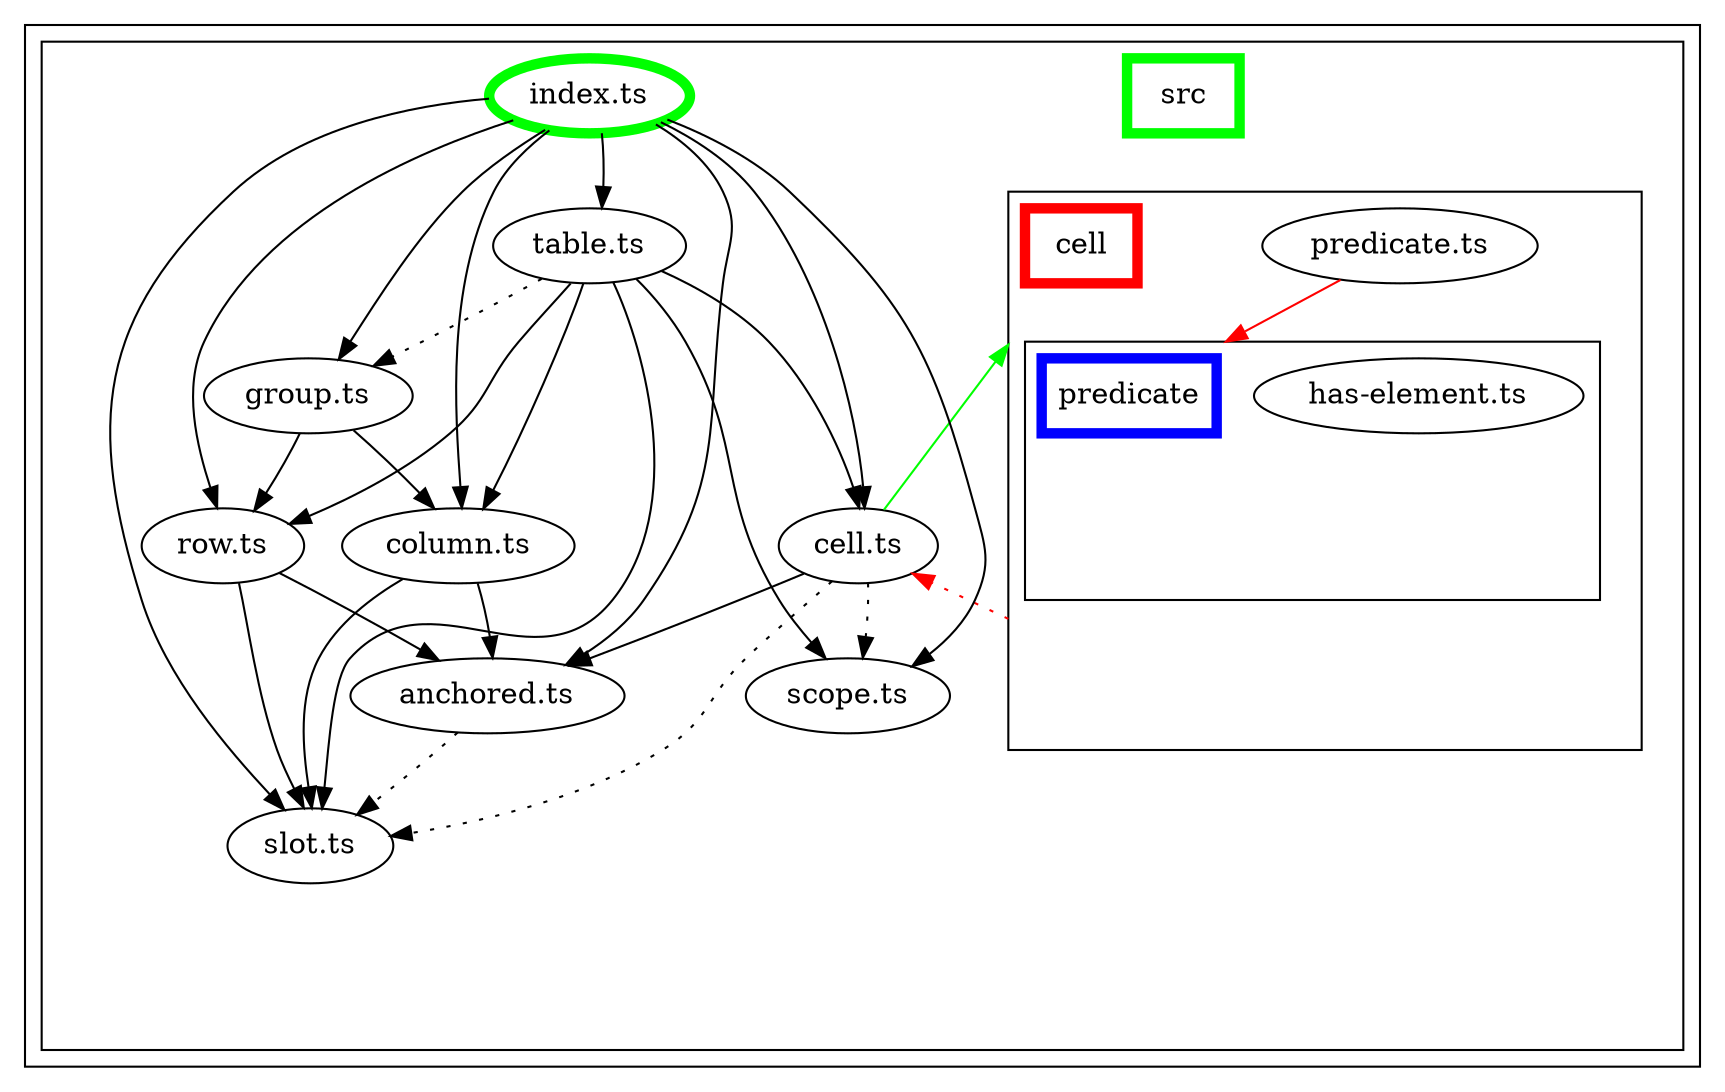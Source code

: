 digraph "dependency-graph-@siteimprove/alfa-table" {
  compound = true;
  "src/column.ts";
  "src/row.ts";
  "src/slot.ts";
  "src/anchored.ts";
  "src/cell/predicate/has-element.ts";
  "name_src/cell/predicate";
  "src/cell.ts";
  "src/group.ts";
  "src/scope.ts";
  "src/table.ts";
  "src/cell/predicate.ts";
  "name_src/cell";
  "exit_src/cell";
  subgraph "cluster_src" {
    color = "#000000";
    label = "";
    "exit_src" [
      style = "invis";
    ];
    subgraph "cluster_src" {
      color = "#000000";
      label = "";
      "name_src" [
        penwidth = 5;
        shape = "rectangle";
        color = "#00ff00";
        label = "src";
      ];
      "exit_src" [
        style = "invis";
      ];
      "src/group.ts" [
        label = "group.ts";
      ];
      "src/slot.ts" [
        label = "slot.ts";
      ];
      "src/anchored.ts" [
        label = "anchored.ts";
      ];
      "src/column.ts" [
        label = "column.ts";
      ];
      "src/row.ts" [
        label = "row.ts";
      ];
      "src/index.ts" [
        label = "index.ts";
        color = "#00ff00";
        penwidth = 5;
      ];
      "src/table.ts" [
        label = "table.ts";
      ];
      "src/scope.ts" [
        label = "scope.ts";
      ];
      "src/cell.ts" [
        label = "cell.ts";
      ];
      subgraph "cluster_src/cell" {
        color = "#000000";
        label = "";
        "name_src/cell" [
          penwidth = 5;
          shape = "rectangle";
          color = "#ff0000";
          label = "cell";
        ];
        "exit_src/cell" [
          style = "invis";
        ];
        "src/cell/predicate.ts" [
          label = "predicate.ts";
        ];
        subgraph "cluster_src/cell/predicate" {
          color = "#000000";
          label = "";
          "name_src/cell/predicate" [
            penwidth = 5;
            shape = "rectangle";
            color = "#0000ff";
            label = "predicate";
          ];
          "exit_src/cell/predicate" [
            style = "invis";
          ];
          "src/cell/predicate/has-element.ts" [
            label = "has-element.ts";
          ];
          "src/cell/predicate/has-element.ts" -> "exit_src/cell/predicate" [
            style = "invis";
          ];
        }
        "src/cell/predicate.ts" -> "exit_src/cell" [
          style = "invis";
        ];
        "exit_src/cell/predicate" -> "exit_src/cell" [
          style = "invis";
        ];
      }
      "src/group.ts" -> "exit_src" [
        style = "invis";
      ];
      "src/slot.ts" -> "exit_src" [
        style = "invis";
      ];
      "src/anchored.ts" -> "exit_src" [
        style = "invis";
      ];
      "src/column.ts" -> "exit_src" [
        style = "invis";
      ];
      "src/row.ts" -> "exit_src" [
        style = "invis";
      ];
      "exit_src/cell" -> "exit_src" [
        style = "invis";
      ];
      "src/index.ts" -> "exit_src" [
        style = "invis";
      ];
      "src/table.ts" -> "exit_src" [
        style = "invis";
      ];
      "src/scope.ts" -> "exit_src" [
        style = "invis";
      ];
      "src/cell.ts" -> "exit_src" [
        style = "invis";
      ];
      "exit_src/cell" -> "exit_src" [
        style = "invis";
      ];
    }
    "exit_src" -> "exit_src" [
      style = "invis";
    ];
    "exit_src" -> "exit_src" [
      style = "invis";
    ];
    "exit_src" -> "exit_src" [
      style = "invis";
    ];
    "exit_src" -> "exit_src" [
      style = "invis";
    ];
    "exit_src" -> "exit_src" [
      style = "invis";
    ];
    "exit_src" -> "exit_src" [
      style = "invis";
    ];
    "exit_src" -> "exit_src" [
      style = "invis";
    ];
    "exit_src" -> "exit_src" [
      style = "invis";
    ];
    "exit_src" -> "exit_src" [
      style = "invis";
    ];
    "exit_src" -> "exit_src" [
      style = "invis";
    ];
    "exit_src" -> "exit_src" [
      style = "invis";
    ];
  }
  "src/group.ts" -> "src/column.ts" [
    style = "invis";
  ];
  "src/group.ts" -> "src/column.ts" [
    style = "solid";
    color = "black";
  ];
  "src/group.ts" -> "src/row.ts" [
    style = "invis";
  ];
  "src/group.ts" -> "src/row.ts" [
    style = "solid";
    color = "black";
  ];
  "src/anchored.ts" -> "src/slot.ts" [
    style = "invis";
  ];
  "src/anchored.ts" -> "src/slot.ts" [
    style = "dotted";
    color = "black";
  ];
  "src/column.ts" -> "src/anchored.ts" [
    style = "invis";
  ];
  "src/column.ts" -> "src/anchored.ts" [
    style = "solid";
    color = "black";
  ];
  "src/column.ts" -> "src/slot.ts" [
    style = "invis";
  ];
  "src/column.ts" -> "src/slot.ts" [
    style = "solid";
    color = "black";
  ];
  "src/row.ts" -> "src/anchored.ts" [
    style = "invis";
  ];
  "src/row.ts" -> "src/anchored.ts" [
    style = "solid";
    color = "black";
  ];
  "src/row.ts" -> "src/slot.ts" [
    style = "invis";
  ];
  "src/row.ts" -> "src/slot.ts" [
    style = "solid";
    color = "black";
  ];
  "src/cell/predicate.ts" -> "name_src/cell/predicate" [
    style = "solid";
    color = "#ff0000";
    lhead = "cluster_src/cell/predicate";
  ];
  "src/index.ts" -> "src/anchored.ts" [
    style = "invis";
  ];
  "src/index.ts" -> "src/anchored.ts" [
    style = "solid";
    color = "black";
  ];
  "src/index.ts" -> "src/cell.ts" [
    style = "invis";
  ];
  "src/index.ts" -> "src/cell.ts" [
    style = "solid";
    color = "black";
  ];
  "src/index.ts" -> "src/column.ts" [
    style = "invis";
  ];
  "src/index.ts" -> "src/column.ts" [
    style = "solid";
    color = "black";
  ];
  "src/index.ts" -> "src/group.ts" [
    style = "invis";
  ];
  "src/index.ts" -> "src/group.ts" [
    style = "solid";
    color = "black";
  ];
  "src/index.ts" -> "src/row.ts" [
    style = "invis";
  ];
  "src/index.ts" -> "src/row.ts" [
    style = "solid";
    color = "black";
  ];
  "src/index.ts" -> "src/scope.ts" [
    style = "invis";
  ];
  "src/index.ts" -> "src/scope.ts" [
    style = "solid";
    color = "black";
  ];
  "src/index.ts" -> "src/slot.ts" [
    style = "invis";
  ];
  "src/index.ts" -> "src/slot.ts" [
    style = "solid";
    color = "black";
  ];
  "src/index.ts" -> "src/table.ts" [
    style = "invis";
  ];
  "src/index.ts" -> "src/table.ts" [
    style = "solid";
    color = "black";
  ];
  "src/table.ts" -> "src/cell.ts" [
    style = "invis";
  ];
  "src/table.ts" -> "src/cell.ts" [
    style = "solid";
    color = "black";
  ];
  "src/table.ts" -> "src/column.ts" [
    style = "invis";
  ];
  "src/table.ts" -> "src/column.ts" [
    style = "solid";
    color = "black";
  ];
  "src/table.ts" -> "src/group.ts" [
    style = "invis";
  ];
  "src/table.ts" -> "src/group.ts" [
    style = "dotted";
    color = "black";
  ];
  "src/table.ts" -> "src/row.ts" [
    style = "invis";
  ];
  "src/table.ts" -> "src/row.ts" [
    style = "solid";
    color = "black";
  ];
  "src/table.ts" -> "src/scope.ts" [
    style = "invis";
  ];
  "src/table.ts" -> "src/scope.ts" [
    style = "solid";
    color = "black";
  ];
  "src/table.ts" -> "src/slot.ts" [
    style = "invis";
  ];
  "src/table.ts" -> "src/slot.ts" [
    style = "solid";
    color = "black";
  ];
  "src/cell.ts" -> "src/anchored.ts" [
    style = "invis";
  ];
  "src/cell.ts" -> "src/anchored.ts" [
    style = "solid";
    color = "black";
  ];
  "src/cell.ts" -> "name_src/cell" [
    style = "solid";
    color = "#00ff00";
    lhead = "cluster_src/cell";
  ];
  "src/cell.ts" -> "src/scope.ts" [
    style = "invis";
  ];
  "src/cell.ts" -> "src/scope.ts" [
    style = "dotted";
    color = "black";
  ];
  "src/cell.ts" -> "src/slot.ts" [
    style = "invis";
  ];
  "src/cell.ts" -> "src/slot.ts" [
    style = "dotted";
    color = "black";
  ];
  "src/cell/predicate/has-element.ts" -> "src/cell.ts" [
    style = "invis";
  ];
  "exit_src/cell" -> "src/cell.ts" [
    style = "dotted";
    color = "#ff0000";
    ltail = "cluster_src/cell";
  ];
}